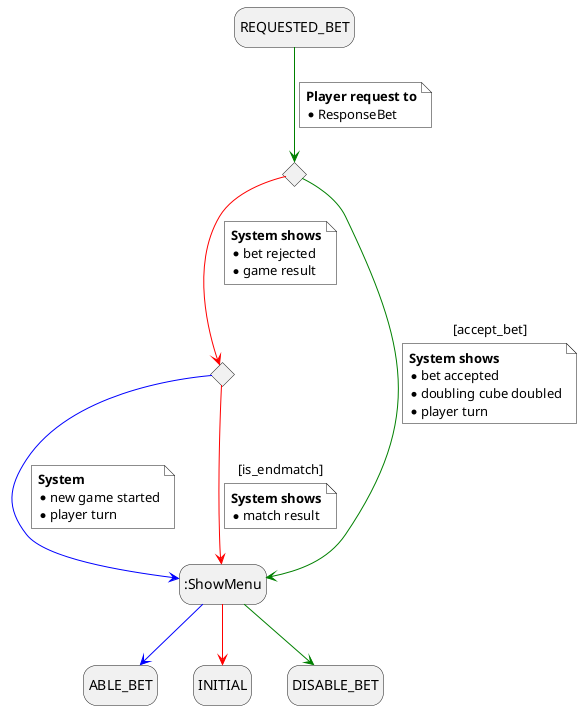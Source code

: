 @startuml
hide empty description

state REQUESTED_BET
state response <<choice>>
state status <<choice>>

REQUESTED_BET -[#green]-> response
note on link #white
    <b>Player request to</b>
    * ResponseBet
end note

response -[#green]-> :ShowMenu : [accept_bet]
note on link #white
    <b>System shows</b>
    * bet accepted
    * doubling cube doubled
    * player turn
end note

response -[#red]-> status
note on link #white
    <b>System shows</b>
    * bet rejected
    * game result
end note

status -[#blue]-> :ShowMenu
note on link #white
    <b>System </b>
    * new game started
    * player turn
end note

status -[#red]-> :ShowMenu : [is_endmatch]
note on link #white
    <b>System shows</b>
    * match result
end note

:ShowMenu -[#blue]-> ABLE_BET
:ShowMenu -[#red]-> INITIAL
:ShowMenu -[#green]-> DISABLE_BET

@enduml
